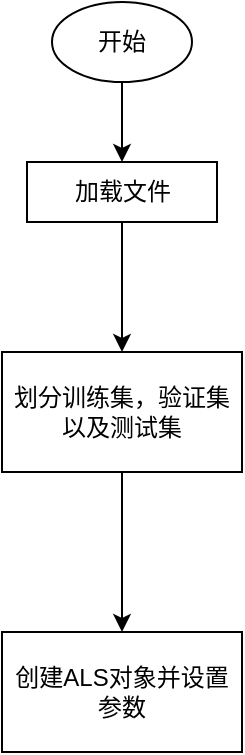 <mxfile version="21.3.7" type="github">
  <diagram id="C5RBs43oDa-KdzZeNtuy" name="Page-1">
    <mxGraphModel dx="451" dy="540" grid="1" gridSize="10" guides="1" tooltips="1" connect="1" arrows="1" fold="1" page="1" pageScale="1" pageWidth="827" pageHeight="1169" math="0" shadow="0">
      <root>
        <mxCell id="WIyWlLk6GJQsqaUBKTNV-0" />
        <mxCell id="WIyWlLk6GJQsqaUBKTNV-1" parent="WIyWlLk6GJQsqaUBKTNV-0" />
        <mxCell id="j1_Hd5A-CeJLBZec2h_H-2" value="" style="edgeStyle=orthogonalEdgeStyle;rounded=0;orthogonalLoop=1;jettySize=auto;html=1;" edge="1" parent="WIyWlLk6GJQsqaUBKTNV-1" source="j1_Hd5A-CeJLBZec2h_H-0" target="j1_Hd5A-CeJLBZec2h_H-1">
          <mxGeometry relative="1" as="geometry" />
        </mxCell>
        <mxCell id="j1_Hd5A-CeJLBZec2h_H-0" value="开始" style="ellipse;whiteSpace=wrap;html=1;" vertex="1" parent="WIyWlLk6GJQsqaUBKTNV-1">
          <mxGeometry x="190" y="130" width="70" height="40" as="geometry" />
        </mxCell>
        <mxCell id="j1_Hd5A-CeJLBZec2h_H-4" value="" style="edgeStyle=orthogonalEdgeStyle;rounded=0;orthogonalLoop=1;jettySize=auto;html=1;" edge="1" parent="WIyWlLk6GJQsqaUBKTNV-1" source="j1_Hd5A-CeJLBZec2h_H-1" target="j1_Hd5A-CeJLBZec2h_H-3">
          <mxGeometry relative="1" as="geometry" />
        </mxCell>
        <mxCell id="j1_Hd5A-CeJLBZec2h_H-1" value="加载文件" style="whiteSpace=wrap;html=1;" vertex="1" parent="WIyWlLk6GJQsqaUBKTNV-1">
          <mxGeometry x="177.5" y="210" width="95" height="30" as="geometry" />
        </mxCell>
        <mxCell id="j1_Hd5A-CeJLBZec2h_H-6" value="" style="edgeStyle=orthogonalEdgeStyle;rounded=0;orthogonalLoop=1;jettySize=auto;html=1;" edge="1" parent="WIyWlLk6GJQsqaUBKTNV-1" source="j1_Hd5A-CeJLBZec2h_H-3" target="j1_Hd5A-CeJLBZec2h_H-5">
          <mxGeometry relative="1" as="geometry" />
        </mxCell>
        <mxCell id="j1_Hd5A-CeJLBZec2h_H-3" value="划分训练集，验证集以及测试集" style="whiteSpace=wrap;html=1;" vertex="1" parent="WIyWlLk6GJQsqaUBKTNV-1">
          <mxGeometry x="165" y="305" width="120" height="60" as="geometry" />
        </mxCell>
        <mxCell id="j1_Hd5A-CeJLBZec2h_H-5" value="创建ALS对象并设置参数" style="whiteSpace=wrap;html=1;" vertex="1" parent="WIyWlLk6GJQsqaUBKTNV-1">
          <mxGeometry x="165" y="445" width="120" height="60" as="geometry" />
        </mxCell>
      </root>
    </mxGraphModel>
  </diagram>
</mxfile>
